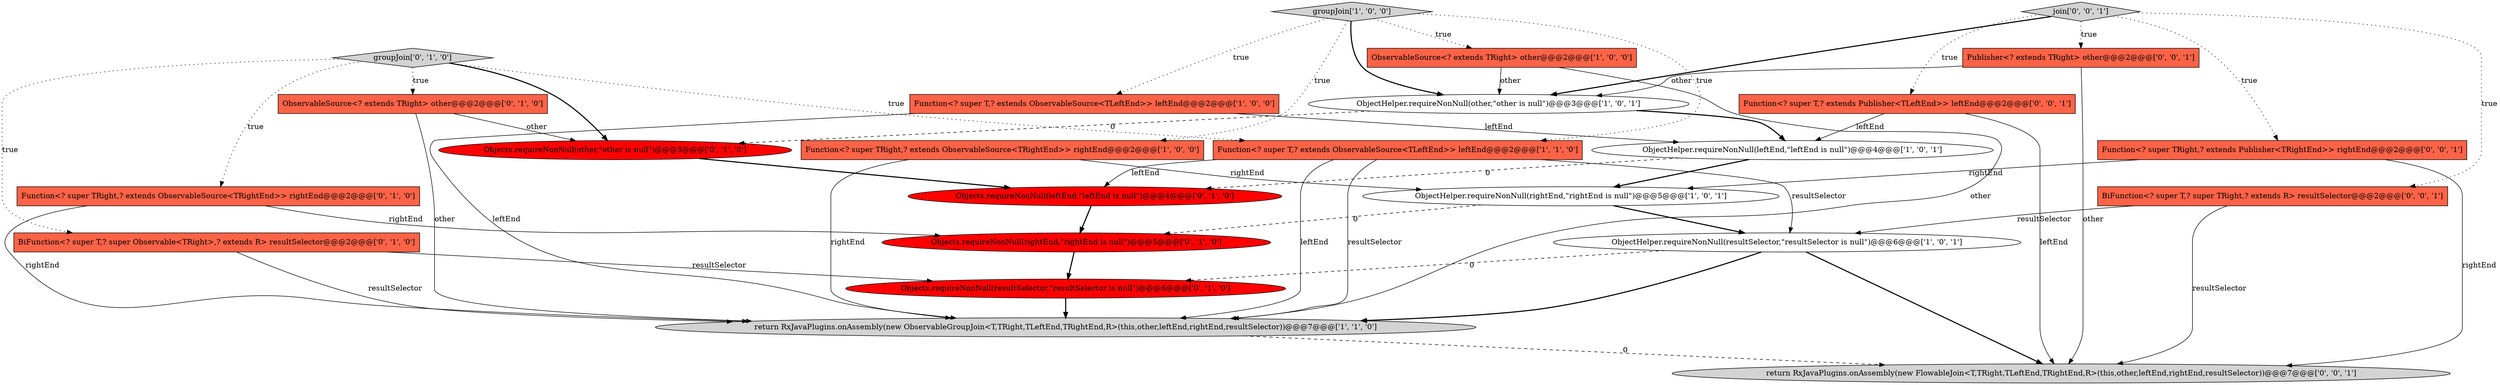 digraph {
15 [style = filled, label = "Objects.requireNonNull(leftEnd,\"leftEnd is null\")@@@4@@@['0', '1', '0']", fillcolor = red, shape = ellipse image = "AAA1AAABBB2BBB"];
2 [style = filled, label = "Function<? super T,? extends ObservableSource<TLeftEnd>> leftEnd@@@2@@@['1', '0', '0']", fillcolor = tomato, shape = box image = "AAA0AAABBB1BBB"];
16 [style = filled, label = "groupJoin['0', '1', '0']", fillcolor = lightgray, shape = diamond image = "AAA0AAABBB2BBB"];
3 [style = filled, label = "ObjectHelper.requireNonNull(other,\"other is null\")@@@3@@@['1', '0', '1']", fillcolor = white, shape = ellipse image = "AAA0AAABBB1BBB"];
20 [style = filled, label = "Function<? super T,? extends Publisher<TLeftEnd>> leftEnd@@@2@@@['0', '0', '1']", fillcolor = tomato, shape = box image = "AAA0AAABBB3BBB"];
22 [style = filled, label = "BiFunction<? super T,? super TRight,? extends R> resultSelector@@@2@@@['0', '0', '1']", fillcolor = tomato, shape = box image = "AAA0AAABBB3BBB"];
7 [style = filled, label = "Function<? super T,? extends ObservableSource<TLeftEnd>> leftEnd@@@2@@@['1', '1', '0']", fillcolor = tomato, shape = box image = "AAA0AAABBB1BBB"];
9 [style = filled, label = "return RxJavaPlugins.onAssembly(new ObservableGroupJoin<T,TRight,TLeftEnd,TRightEnd,R>(this,other,leftEnd,rightEnd,resultSelector))@@@7@@@['1', '1', '0']", fillcolor = lightgray, shape = ellipse image = "AAA0AAABBB1BBB"];
0 [style = filled, label = "ObservableSource<? extends TRight> other@@@2@@@['1', '0', '0']", fillcolor = tomato, shape = box image = "AAA0AAABBB1BBB"];
8 [style = filled, label = "ObjectHelper.requireNonNull(leftEnd,\"leftEnd is null\")@@@4@@@['1', '0', '1']", fillcolor = white, shape = ellipse image = "AAA0AAABBB1BBB"];
14 [style = filled, label = "Objects.requireNonNull(rightEnd,\"rightEnd is null\")@@@5@@@['0', '1', '0']", fillcolor = red, shape = ellipse image = "AAA1AAABBB2BBB"];
5 [style = filled, label = "Function<? super TRight,? extends ObservableSource<TRightEnd>> rightEnd@@@2@@@['1', '0', '0']", fillcolor = tomato, shape = box image = "AAA0AAABBB1BBB"];
17 [style = filled, label = "Objects.requireNonNull(other,\"other is null\")@@@3@@@['0', '1', '0']", fillcolor = red, shape = ellipse image = "AAA1AAABBB2BBB"];
13 [style = filled, label = "ObservableSource<? extends TRight> other@@@2@@@['0', '1', '0']", fillcolor = tomato, shape = box image = "AAA0AAABBB2BBB"];
10 [style = filled, label = "Function<? super TRight,? extends ObservableSource<TRightEnd>> rightEnd@@@2@@@['0', '1', '0']", fillcolor = tomato, shape = box image = "AAA0AAABBB2BBB"];
12 [style = filled, label = "Objects.requireNonNull(resultSelector,\"resultSelector is null\")@@@6@@@['0', '1', '0']", fillcolor = red, shape = ellipse image = "AAA1AAABBB2BBB"];
18 [style = filled, label = "join['0', '0', '1']", fillcolor = lightgray, shape = diamond image = "AAA0AAABBB3BBB"];
19 [style = filled, label = "return RxJavaPlugins.onAssembly(new FlowableJoin<T,TRight,TLeftEnd,TRightEnd,R>(this,other,leftEnd,rightEnd,resultSelector))@@@7@@@['0', '0', '1']", fillcolor = lightgray, shape = ellipse image = "AAA0AAABBB3BBB"];
11 [style = filled, label = "BiFunction<? super T,? super Observable<TRight>,? extends R> resultSelector@@@2@@@['0', '1', '0']", fillcolor = tomato, shape = box image = "AAA0AAABBB2BBB"];
21 [style = filled, label = "Function<? super TRight,? extends Publisher<TRightEnd>> rightEnd@@@2@@@['0', '0', '1']", fillcolor = tomato, shape = box image = "AAA0AAABBB3BBB"];
23 [style = filled, label = "Publisher<? extends TRight> other@@@2@@@['0', '0', '1']", fillcolor = tomato, shape = box image = "AAA0AAABBB3BBB"];
1 [style = filled, label = "groupJoin['1', '0', '0']", fillcolor = lightgray, shape = diamond image = "AAA0AAABBB1BBB"];
6 [style = filled, label = "ObjectHelper.requireNonNull(rightEnd,\"rightEnd is null\")@@@5@@@['1', '0', '1']", fillcolor = white, shape = ellipse image = "AAA0AAABBB1BBB"];
4 [style = filled, label = "ObjectHelper.requireNonNull(resultSelector,\"resultSelector is null\")@@@6@@@['1', '0', '1']", fillcolor = white, shape = ellipse image = "AAA0AAABBB1BBB"];
21->6 [style = solid, label="rightEnd"];
21->19 [style = solid, label="rightEnd"];
4->9 [style = bold, label=""];
0->3 [style = solid, label="other"];
18->3 [style = bold, label=""];
3->17 [style = dashed, label="0"];
15->14 [style = bold, label=""];
2->8 [style = solid, label="leftEnd"];
16->13 [style = dotted, label="true"];
8->15 [style = dashed, label="0"];
7->9 [style = solid, label="resultSelector"];
4->19 [style = bold, label=""];
18->21 [style = dotted, label="true"];
1->3 [style = bold, label=""];
22->4 [style = solid, label="resultSelector"];
8->6 [style = bold, label=""];
23->3 [style = solid, label="other"];
16->17 [style = bold, label=""];
18->20 [style = dotted, label="true"];
6->14 [style = dashed, label="0"];
12->9 [style = bold, label=""];
11->9 [style = solid, label="resultSelector"];
16->10 [style = dotted, label="true"];
2->9 [style = solid, label="leftEnd"];
7->4 [style = solid, label="resultSelector"];
0->9 [style = solid, label="other"];
13->17 [style = solid, label="other"];
4->12 [style = dashed, label="0"];
5->9 [style = solid, label="rightEnd"];
1->7 [style = dotted, label="true"];
9->19 [style = dashed, label="0"];
16->7 [style = dotted, label="true"];
6->4 [style = bold, label=""];
10->9 [style = solid, label="rightEnd"];
23->19 [style = solid, label="other"];
11->12 [style = solid, label="resultSelector"];
5->6 [style = solid, label="rightEnd"];
7->9 [style = solid, label="leftEnd"];
3->8 [style = bold, label=""];
14->12 [style = bold, label=""];
22->19 [style = solid, label="resultSelector"];
20->8 [style = solid, label="leftEnd"];
17->15 [style = bold, label=""];
18->22 [style = dotted, label="true"];
1->0 [style = dotted, label="true"];
7->15 [style = solid, label="leftEnd"];
10->14 [style = solid, label="rightEnd"];
1->2 [style = dotted, label="true"];
20->19 [style = solid, label="leftEnd"];
16->11 [style = dotted, label="true"];
1->5 [style = dotted, label="true"];
13->9 [style = solid, label="other"];
18->23 [style = dotted, label="true"];
}
